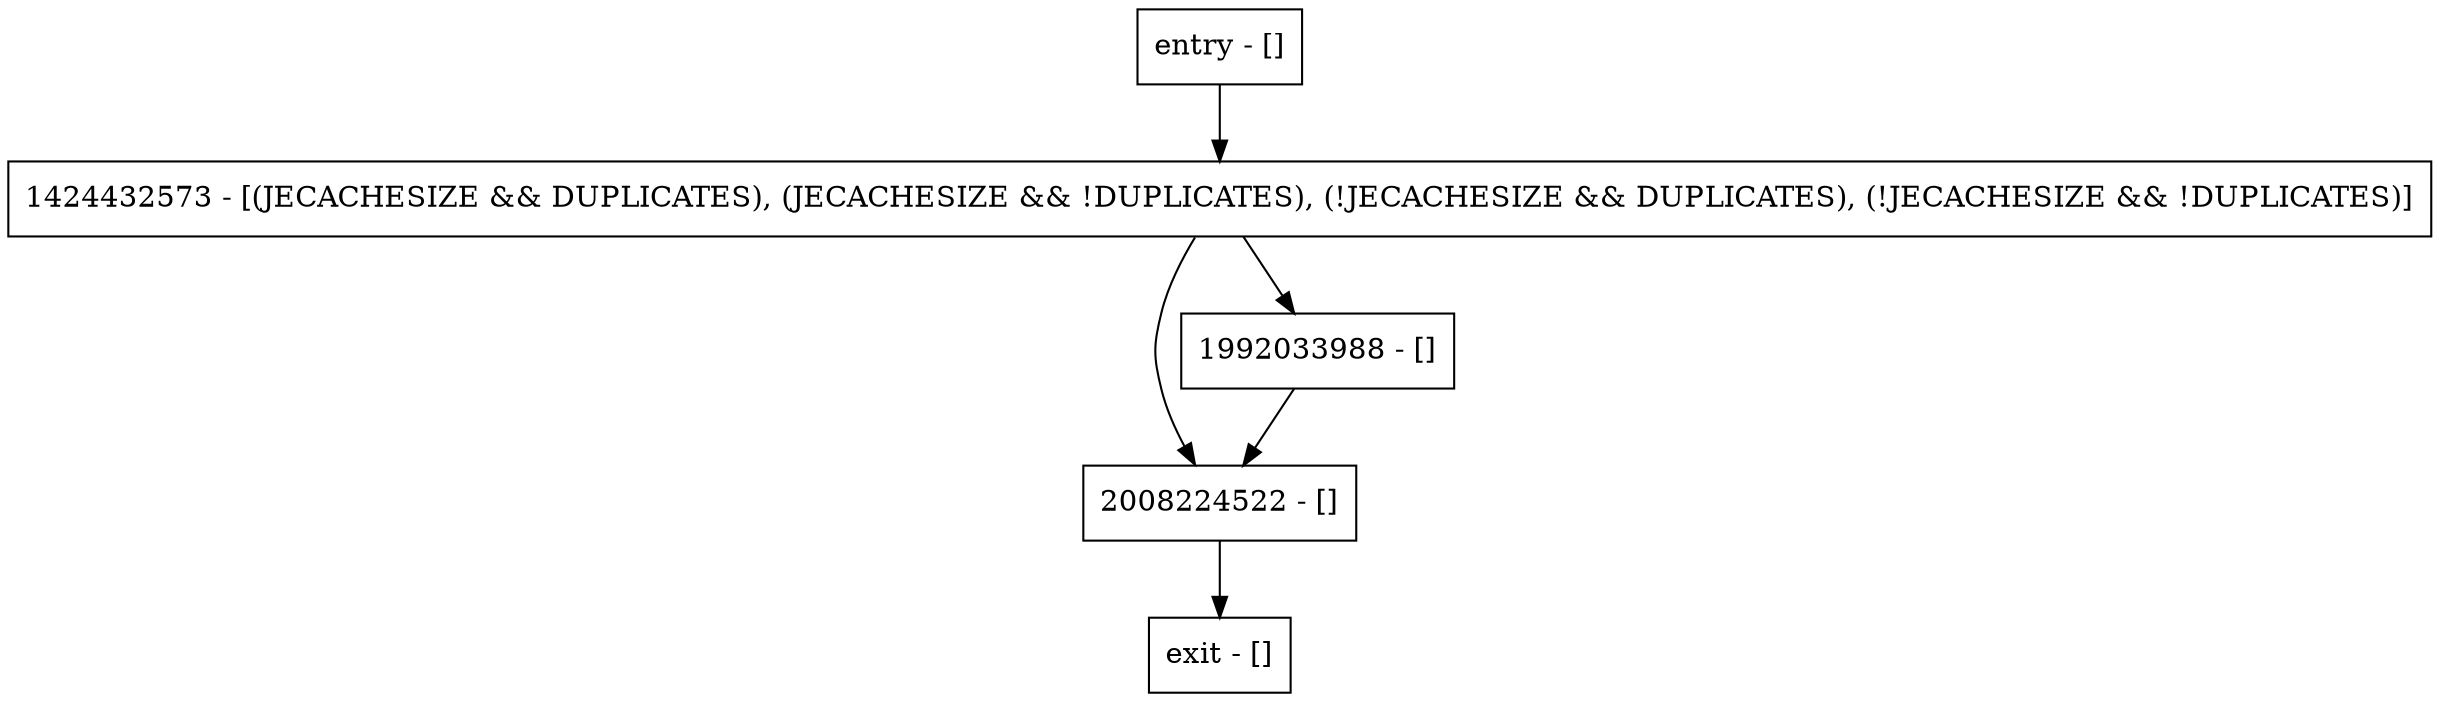 digraph <init> {
node [shape=record];
entry [label="entry - []"];
exit [label="exit - []"];
1424432573 [label="1424432573 - [(JECACHESIZE && DUPLICATES), (JECACHESIZE && !DUPLICATES), (!JECACHESIZE && DUPLICATES), (!JECACHESIZE && !DUPLICATES)]"];
2008224522 [label="2008224522 - []"];
1992033988 [label="1992033988 - []"];
entry;
exit;
entry -> 1424432573;
1424432573 -> 2008224522;
1424432573 -> 1992033988;
2008224522 -> exit;
1992033988 -> 2008224522;
}
